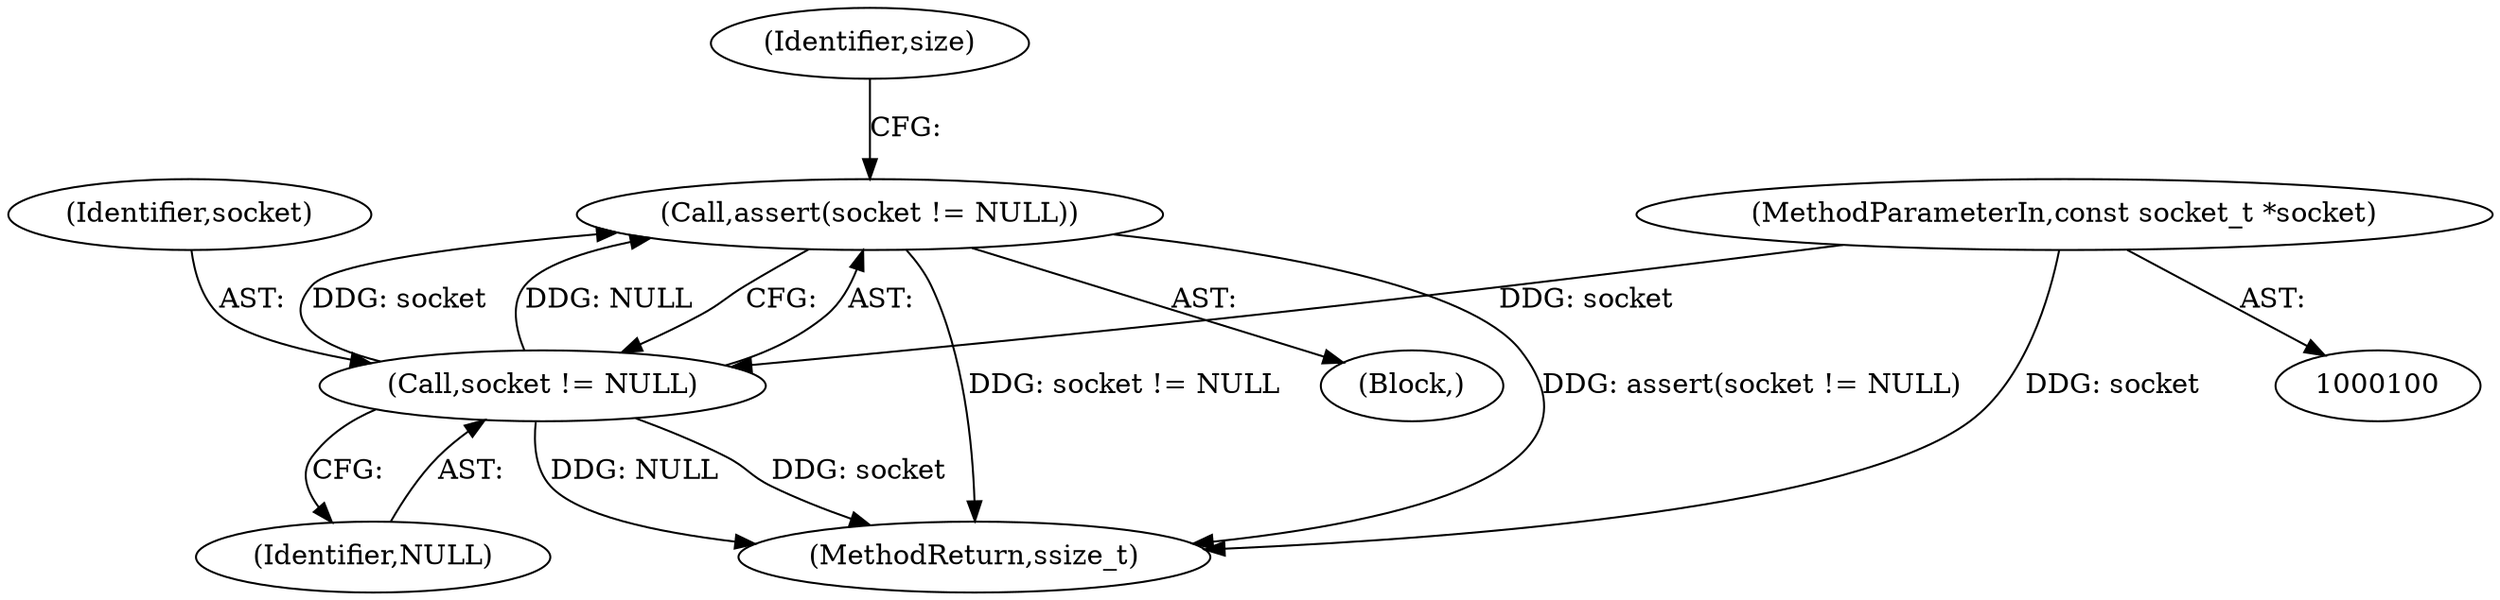 digraph "0_Android_472271b153c5dc53c28beac55480a8d8434b2d5c_62@API" {
"1000103" [label="(Call,assert(socket != NULL))"];
"1000104" [label="(Call,socket != NULL)"];
"1000101" [label="(MethodParameterIn,const socket_t *socket)"];
"1000127" [label="(MethodReturn,ssize_t)"];
"1000103" [label="(Call,assert(socket != NULL))"];
"1000104" [label="(Call,socket != NULL)"];
"1000109" [label="(Identifier,size)"];
"1000102" [label="(Block,)"];
"1000101" [label="(MethodParameterIn,const socket_t *socket)"];
"1000105" [label="(Identifier,socket)"];
"1000106" [label="(Identifier,NULL)"];
"1000103" -> "1000102"  [label="AST: "];
"1000103" -> "1000104"  [label="CFG: "];
"1000104" -> "1000103"  [label="AST: "];
"1000109" -> "1000103"  [label="CFG: "];
"1000103" -> "1000127"  [label="DDG: socket != NULL"];
"1000103" -> "1000127"  [label="DDG: assert(socket != NULL)"];
"1000104" -> "1000103"  [label="DDG: socket"];
"1000104" -> "1000103"  [label="DDG: NULL"];
"1000104" -> "1000106"  [label="CFG: "];
"1000105" -> "1000104"  [label="AST: "];
"1000106" -> "1000104"  [label="AST: "];
"1000104" -> "1000127"  [label="DDG: socket"];
"1000104" -> "1000127"  [label="DDG: NULL"];
"1000101" -> "1000104"  [label="DDG: socket"];
"1000101" -> "1000100"  [label="AST: "];
"1000101" -> "1000127"  [label="DDG: socket"];
}
